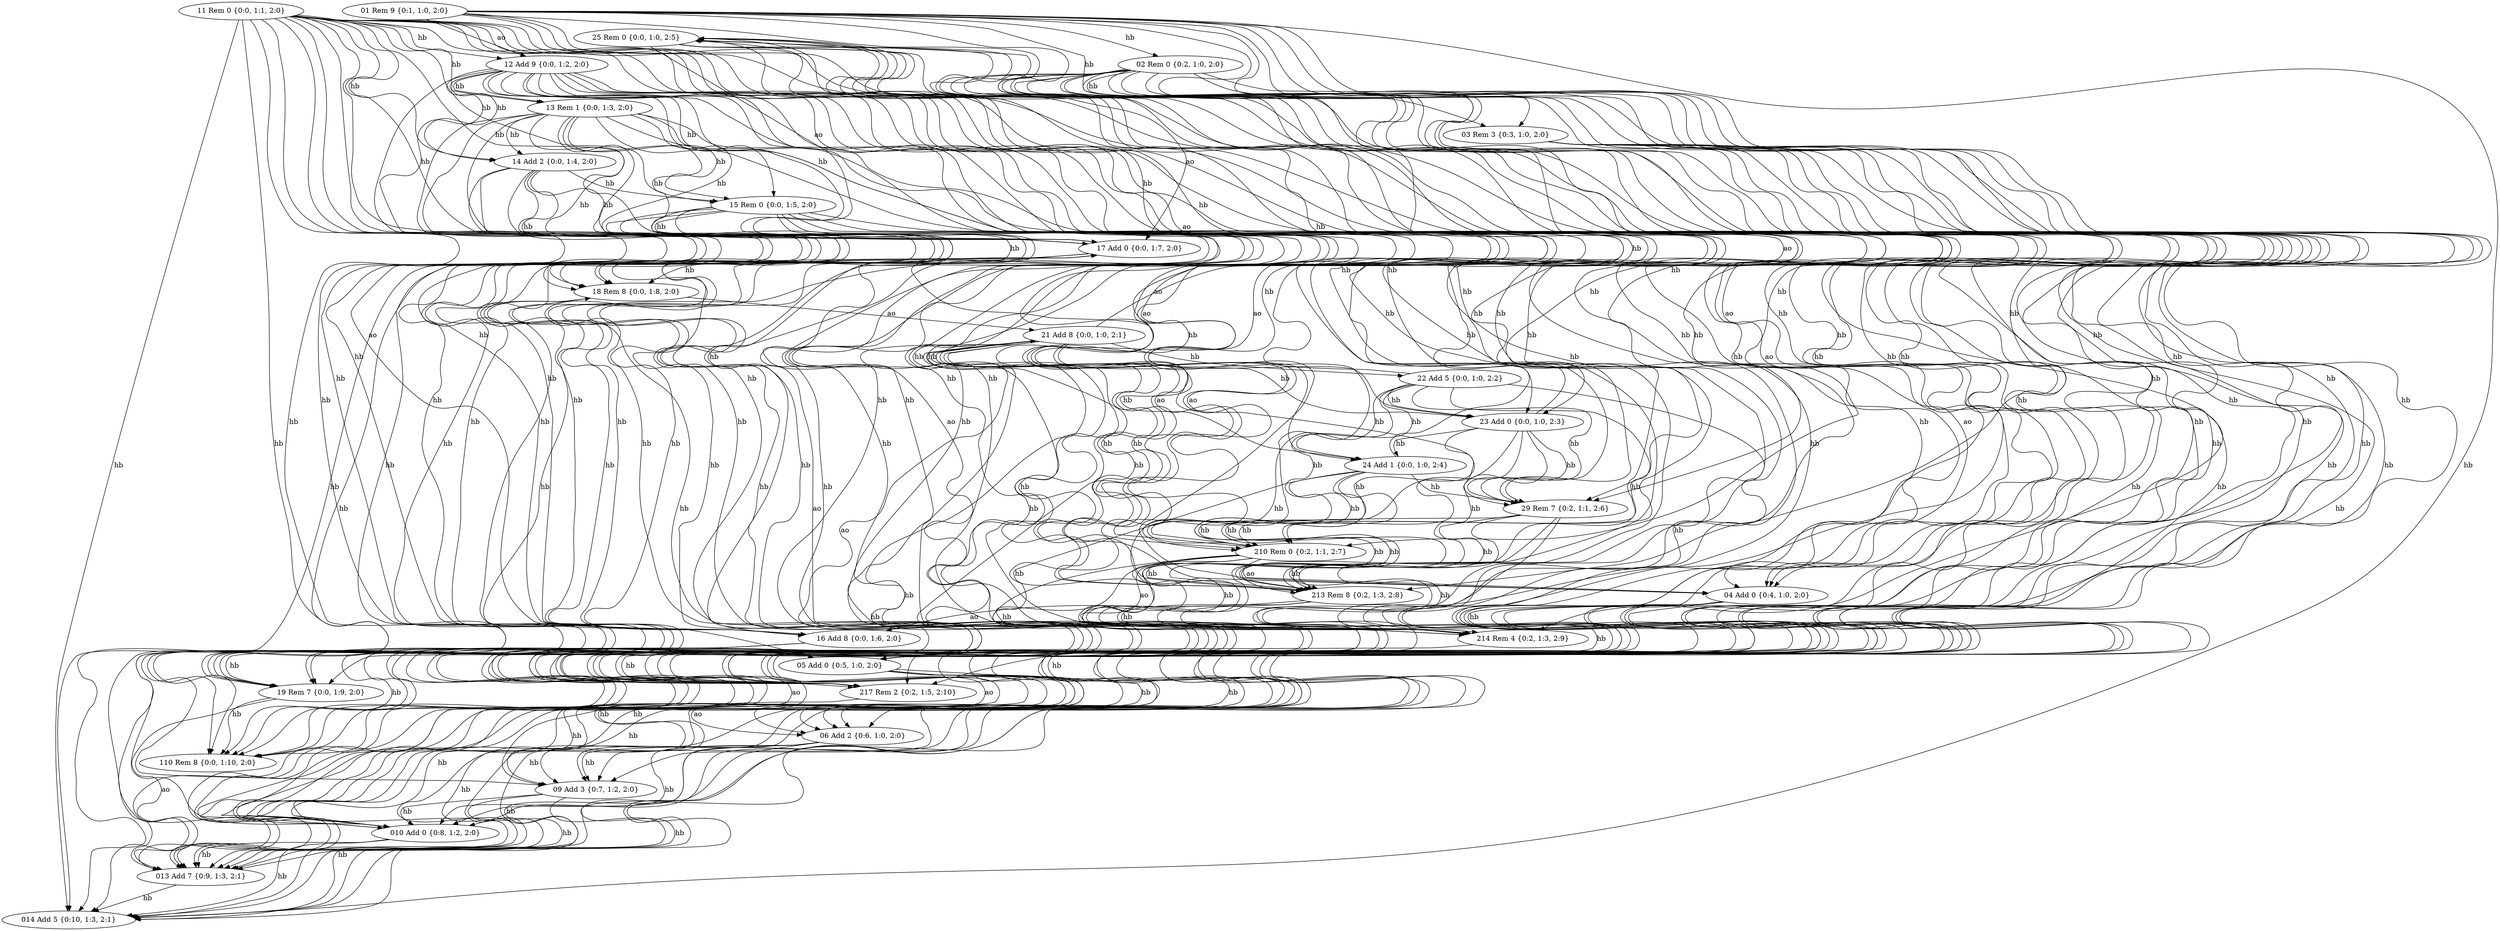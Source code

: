 strict digraph {


	"25" [ label="25 Rem 0 {0:0, 1:0, 2:5}",  weight=0 ];

	"25" -> "214" [ id="25214", label="hb",  weight=0 ];

	"25" -> "17" [ id="2517", label="ao",  weight=0 ];

	"25" -> "29" [ id="2529", label="hb",  weight=0 ];

	"25" -> "213" [ id="25213", label="hb",  weight=0 ];

	"25" -> "04" [ id="2504", label="ao",  weight=0 ];

	"25" -> "010" [ id="25010", label="ao",  weight=0 ];

	"25" -> "217" [ id="25217", label="hb",  weight=0 ];

	"25" -> "05" [ id="2505", label="ao",  weight=0 ];

	"25" -> "210" [ id="25210", label="hb",  weight=0 ];

	"18" [ label="18 Rem 8 {0:0, 1:8, 2:0}",  weight=0 ];

	"18" -> "21" [ id="1821", label="ao",  weight=0 ];

	"18" -> "19" [ id="1819", label="hb",  weight=0 ];

	"18" -> "110" [ id="18110", label="hb",  weight=0 ];

	"110" [ label="110 Rem 8 {0:0, 1:10, 2:0}",  weight=0 ];

	"110" -> "21" [ id="11021", label="ao",  weight=0 ];

	"29" [ label="29 Rem 7 {0:2, 1:1, 2:6}",  weight=0 ];

	"29" -> "013" [ id="29013", label="ao",  weight=0 ];

	"29" -> "210" [ id="29210", label="hb",  weight=0 ];

	"29" -> "213" [ id="29213", label="hb",  weight=0 ];

	"29" -> "214" [ id="29214", label="hb",  weight=0 ];

	"29" -> "217" [ id="29217", label="hb",  weight=0 ];

	"15" [ label="15 Rem 0 {0:0, 1:5, 2:0}",  weight=0 ];

	"15" -> "217" [ id="15217", label="hb",  weight=0 ];

	"15" -> "05" [ id="1505", label="ao",  weight=0 ];

	"15" -> "23" [ id="1523", label="ao",  weight=0 ];

	"15" -> "16" [ id="1516", label="hb",  weight=0 ];

	"15" -> "19" [ id="1519", label="hb",  weight=0 ];

	"15" -> "18" [ id="1518", label="hb",  weight=0 ];

	"15" -> "04" [ id="1504", label="ao",  weight=0 ];

	"15" -> "17" [ id="1517", label="hb",  weight=0 ];

	"15" -> "010" [ id="15010", label="ao",  weight=0 ];

	"15" -> "110" [ id="15110", label="hb",  weight=0 ];

	"06" [ label="06 Add 2 {0:6, 1:0, 2:0}",  weight=0 ];

	"06" -> "013" [ id="06013", label="hb",  weight=0 ];

	"06" -> "014" [ id="06014", label="hb",  weight=0 ];

	"06" -> "09" [ id="0609", label="hb",  weight=0 ];

	"06" -> "010" [ id="06010", label="hb",  weight=0 ];

	"22" [ label="22 Add 5 {0:0, 1:0, 2:2}",  weight=0 ];

	"22" -> "23" [ id="2223", label="hb",  weight=0 ];

	"22" -> "24" [ id="2224", label="hb",  weight=0 ];

	"22" -> "25" [ id="2225", label="hb",  weight=0 ];

	"22" -> "29" [ id="2229", label="hb",  weight=0 ];

	"22" -> "210" [ id="22210", label="hb",  weight=0 ];

	"22" -> "213" [ id="22213", label="hb",  weight=0 ];

	"22" -> "214" [ id="22214", label="hb",  weight=0 ];

	"22" -> "217" [ id="22217", label="hb",  weight=0 ];

	"12" [ label="12 Add 9 {0:0, 1:2, 2:0}",  weight=0 ];

	"12" -> "213" [ id="12213", label="hb",  weight=0 ];

	"12" -> "15" [ id="1215", label="hb",  weight=0 ];

	"12" -> "09" [ id="1209", label="hb",  weight=0 ];

	"12" -> "010" [ id="12010", label="hb",  weight=0 ];

	"12" -> "214" [ id="12214", label="hb",  weight=0 ];

	"12" -> "16" [ id="1216", label="hb",  weight=0 ];

	"12" -> "013" [ id="12013", label="hb",  weight=0 ];

	"12" -> "14" [ id="1214", label="hb",  weight=0 ];

	"12" -> "110" [ id="12110", label="hb",  weight=0 ];

	"12" -> "18" [ id="1218", label="hb",  weight=0 ];

	"12" -> "19" [ id="1219", label="hb",  weight=0 ];

	"12" -> "014" [ id="12014", label="hb",  weight=0 ];

	"12" -> "13" [ id="1213", label="hb",  weight=0 ];

	"12" -> "217" [ id="12217", label="hb",  weight=0 ];

	"12" -> "17" [ id="1217", label="hb",  weight=0 ];

	"013" [ label="013 Add 7 {0:9, 1:3, 2:1}",  weight=0 ];

	"013" -> "014" [ id="013014", label="hb",  weight=0 ];

	"214" [ label="214 Rem 4 {0:2, 1:3, 2:9}",  weight=0 ];

	"214" -> "217" [ id="214217", label="hb",  weight=0 ];

	"19" [ label="19 Rem 7 {0:0, 1:9, 2:0}",  weight=0 ];

	"19" -> "110" [ id="19110", label="hb",  weight=0 ];

	"19" -> "013" [ id="19013", label="ao",  weight=0 ];

	"02" [ label="02 Rem 0 {0:2, 1:0, 2:0}",  weight=0 ];

	"02" -> "09" [ id="0209", label="hb",  weight=0 ];

	"02" -> "217" [ id="02217", label="hb",  weight=0 ];

	"02" -> "29" [ id="0229", label="hb",  weight=0 ];

	"02" -> "04" [ id="0204", label="hb",  weight=0 ];

	"02" -> "214" [ id="02214", label="hb",  weight=0 ];

	"02" -> "06" [ id="0206", label="hb",  weight=0 ];

	"02" -> "210" [ id="02210", label="hb",  weight=0 ];

	"02" -> "013" [ id="02013", label="hb",  weight=0 ];

	"02" -> "213" [ id="02213", label="hb",  weight=0 ];

	"02" -> "17" [ id="0217", label="ao",  weight=0 ];

	"02" -> "03" [ id="0203", label="hb",  weight=0 ];

	"02" -> "010" [ id="02010", label="hb",  weight=0 ];

	"02" -> "05" [ id="0205", label="hb",  weight=0 ];

	"02" -> "014" [ id="02014", label="hb",  weight=0 ];

	"02" -> "23" [ id="0223", label="ao",  weight=0 ];

	"213" [ label="213 Rem 8 {0:2, 1:3, 2:8}",  weight=0 ];

	"213" -> "214" [ id="213214", label="hb",  weight=0 ];

	"213" -> "217" [ id="213217", label="hb",  weight=0 ];

	"213" -> "16" [ id="21316", label="ao",  weight=0 ];

	"09" [ label="09 Add 3 {0:7, 1:2, 2:0}",  weight=0 ];

	"09" -> "010" [ id="09010", label="hb",  weight=0 ];

	"09" -> "013" [ id="09013", label="hb",  weight=0 ];

	"09" -> "014" [ id="09014", label="hb",  weight=0 ];

	"01" [ label="01 Rem 9 {0:1, 1:0, 2:0}",  weight=0 ];

	"01" -> "213" [ id="01213", label="hb",  weight=0 ];

	"01" -> "05" [ id="0105", label="hb",  weight=0 ];

	"01" -> "12" [ id="0112", label="ao",  weight=0 ];

	"01" -> "214" [ id="01214", label="hb",  weight=0 ];

	"01" -> "210" [ id="01210", label="hb",  weight=0 ];

	"01" -> "010" [ id="01010", label="hb",  weight=0 ];

	"01" -> "02" [ id="0102", label="hb",  weight=0 ];

	"01" -> "29" [ id="0129", label="hb",  weight=0 ];

	"01" -> "03" [ id="0103", label="hb",  weight=0 ];

	"01" -> "09" [ id="0109", label="hb",  weight=0 ];

	"01" -> "013" [ id="01013", label="hb",  weight=0 ];

	"01" -> "04" [ id="0104", label="hb",  weight=0 ];

	"01" -> "217" [ id="01217", label="hb",  weight=0 ];

	"01" -> "06" [ id="0106", label="hb",  weight=0 ];

	"01" -> "014" [ id="01014", label="hb",  weight=0 ];

	"014" [ label="014 Add 5 {0:10, 1:3, 2:1}",  weight=0 ];

	"24" [ label="24 Add 1 {0:0, 1:0, 2:4}",  weight=0 ];

	"24" -> "29" [ id="2429", label="hb",  weight=0 ];

	"24" -> "210" [ id="24210", label="hb",  weight=0 ];

	"24" -> "213" [ id="24213", label="hb",  weight=0 ];

	"24" -> "214" [ id="24214", label="hb",  weight=0 ];

	"24" -> "217" [ id="24217", label="hb",  weight=0 ];

	"24" -> "25" [ id="2425", label="hb",  weight=0 ];

	"217" [ label="217 Rem 2 {0:2, 1:5, 2:10}",  weight=0 ];

	"217" -> "06" [ id="21706", label="ao",  weight=0 ];

	"010" [ label="010 Add 0 {0:8, 1:2, 2:0}",  weight=0 ];

	"010" -> "013" [ id="010013", label="hb",  weight=0 ];

	"010" -> "014" [ id="010014", label="hb",  weight=0 ];

	"14" [ label="14 Add 2 {0:0, 1:4, 2:0}",  weight=0 ];

	"14" -> "18" [ id="1418", label="hb",  weight=0 ];

	"14" -> "19" [ id="1419", label="hb",  weight=0 ];

	"14" -> "110" [ id="14110", label="hb",  weight=0 ];

	"14" -> "15" [ id="1415", label="hb",  weight=0 ];

	"14" -> "217" [ id="14217", label="hb",  weight=0 ];

	"14" -> "16" [ id="1416", label="hb",  weight=0 ];

	"14" -> "17" [ id="1417", label="hb",  weight=0 ];

	"23" [ label="23 Add 0 {0:0, 1:0, 2:3}",  weight=0 ];

	"23" -> "24" [ id="2324", label="hb",  weight=0 ];

	"23" -> "25" [ id="2325", label="hb",  weight=0 ];

	"23" -> "29" [ id="2329", label="hb",  weight=0 ];

	"23" -> "210" [ id="23210", label="hb",  weight=0 ];

	"23" -> "213" [ id="23213", label="hb",  weight=0 ];

	"23" -> "214" [ id="23214", label="hb",  weight=0 ];

	"23" -> "217" [ id="23217", label="hb",  weight=0 ];

	"21" [ label="21 Add 8 {0:0, 1:0, 2:1}",  weight=0 ];

	"21" -> "29" [ id="2129", label="hb",  weight=0 ];

	"21" -> "214" [ id="21214", label="hb",  weight=0 ];

	"21" -> "217" [ id="21217", label="hb",  weight=0 ];

	"21" -> "210" [ id="21210", label="hb",  weight=0 ];

	"21" -> "213" [ id="21213", label="hb",  weight=0 ];

	"21" -> "22" [ id="2122", label="hb",  weight=0 ];

	"21" -> "23" [ id="2123", label="hb",  weight=0 ];

	"21" -> "24" [ id="2124", label="hb",  weight=0 ];

	"21" -> "013" [ id="21013", label="hb",  weight=0 ];

	"21" -> "014" [ id="21014", label="hb",  weight=0 ];

	"21" -> "25" [ id="2125", label="hb",  weight=0 ];

	"11" [ label="11 Rem 0 {0:0, 1:1, 2:0}",  weight=0 ];

	"11" -> "17" [ id="1117", label="hb",  weight=0 ];

	"11" -> "217" [ id="11217", label="hb",  weight=0 ];

	"11" -> "213" [ id="11213", label="hb",  weight=0 ];

	"11" -> "05" [ id="1105", label="ao",  weight=0 ];

	"11" -> "013" [ id="11013", label="hb",  weight=0 ];

	"11" -> "014" [ id="11014", label="hb",  weight=0 ];

	"11" -> "16" [ id="1116", label="hb",  weight=0 ];

	"11" -> "18" [ id="1118", label="hb",  weight=0 ];

	"11" -> "14" [ id="1114", label="hb",  weight=0 ];

	"11" -> "09" [ id="1109", label="hb",  weight=0 ];

	"11" -> "210" [ id="11210", label="hb",  weight=0 ];

	"11" -> "19" [ id="1119", label="hb",  weight=0 ];

	"11" -> "010" [ id="11010", label="hb",  weight=0 ];

	"11" -> "110" [ id="11110", label="hb",  weight=0 ];

	"11" -> "12" [ id="1112", label="hb",  weight=0 ];

	"11" -> "214" [ id="11214", label="hb",  weight=0 ];

	"11" -> "15" [ id="1115", label="hb",  weight=0 ];

	"11" -> "04" [ id="1104", label="ao",  weight=0 ];

	"11" -> "23" [ id="1123", label="ao",  weight=0 ];

	"11" -> "29" [ id="1129", label="hb",  weight=0 ];

	"11" -> "13" [ id="1113", label="hb",  weight=0 ];

	"05" [ label="05 Add 0 {0:5, 1:0, 2:0}",  weight=0 ];

	"05" -> "014" [ id="05014", label="hb",  weight=0 ];

	"05" -> "06" [ id="0506", label="hb",  weight=0 ];

	"05" -> "09" [ id="0509", label="hb",  weight=0 ];

	"05" -> "010" [ id="05010", label="hb",  weight=0 ];

	"05" -> "013" [ id="05013", label="hb",  weight=0 ];

	"03" [ label="03 Rem 3 {0:3, 1:0, 2:0}",  weight=0 ];

	"03" -> "010" [ id="03010", label="hb",  weight=0 ];

	"03" -> "013" [ id="03013", label="hb",  weight=0 ];

	"03" -> "014" [ id="03014", label="hb",  weight=0 ];

	"03" -> "04" [ id="0304", label="hb",  weight=0 ];

	"03" -> "05" [ id="0305", label="hb",  weight=0 ];

	"03" -> "06" [ id="0306", label="hb",  weight=0 ];

	"03" -> "09" [ id="0309", label="hb",  weight=0 ];

	"17" [ label="17 Add 0 {0:0, 1:7, 2:0}",  weight=0 ];

	"17" -> "18" [ id="1718", label="hb",  weight=0 ];

	"17" -> "19" [ id="1719", label="hb",  weight=0 ];

	"17" -> "110" [ id="17110", label="hb",  weight=0 ];

	"210" [ label="210 Rem 0 {0:2, 1:1, 2:7}",  weight=0 ];

	"210" -> "217" [ id="210217", label="hb",  weight=0 ];

	"210" -> "04" [ id="21004", label="ao",  weight=0 ];

	"210" -> "05" [ id="21005", label="ao",  weight=0 ];

	"210" -> "17" [ id="21017", label="ao",  weight=0 ];

	"210" -> "010" [ id="210010", label="ao",  weight=0 ];

	"210" -> "213" [ id="210213", label="hb",  weight=0 ];

	"210" -> "214" [ id="210214", label="hb",  weight=0 ];

	"13" [ label="13 Rem 1 {0:0, 1:3, 2:0}",  weight=0 ];

	"13" -> "14" [ id="1314", label="hb",  weight=0 ];

	"13" -> "110" [ id="13110", label="hb",  weight=0 ];

	"13" -> "013" [ id="13013", label="hb",  weight=0 ];

	"13" -> "217" [ id="13217", label="hb",  weight=0 ];

	"13" -> "19" [ id="1319", label="hb",  weight=0 ];

	"13" -> "18" [ id="1318", label="hb",  weight=0 ];

	"13" -> "014" [ id="13014", label="hb",  weight=0 ];

	"13" -> "213" [ id="13213", label="hb",  weight=0 ];

	"13" -> "24" [ id="1324", label="ao",  weight=0 ];

	"13" -> "214" [ id="13214", label="hb",  weight=0 ];

	"13" -> "15" [ id="1315", label="hb",  weight=0 ];

	"13" -> "16" [ id="1316", label="hb",  weight=0 ];

	"13" -> "17" [ id="1317", label="hb",  weight=0 ];

	"16" [ label="16 Add 8 {0:0, 1:6, 2:0}",  weight=0 ];

	"16" -> "17" [ id="1617", label="hb",  weight=0 ];

	"16" -> "18" [ id="1618", label="hb",  weight=0 ];

	"16" -> "19" [ id="1619", label="hb",  weight=0 ];

	"16" -> "110" [ id="16110", label="hb",  weight=0 ];

	"04" [ label="04 Add 0 {0:4, 1:0, 2:0}",  weight=0 ];

	"04" -> "05" [ id="0405", label="hb",  weight=0 ];

	"04" -> "06" [ id="0406", label="hb",  weight=0 ];

	"04" -> "09" [ id="0409", label="hb",  weight=0 ];

	"04" -> "010" [ id="04010", label="hb",  weight=0 ];

	"04" -> "013" [ id="04013", label="hb",  weight=0 ];

	"04" -> "014" [ id="04014", label="hb",  weight=0 ];

}
